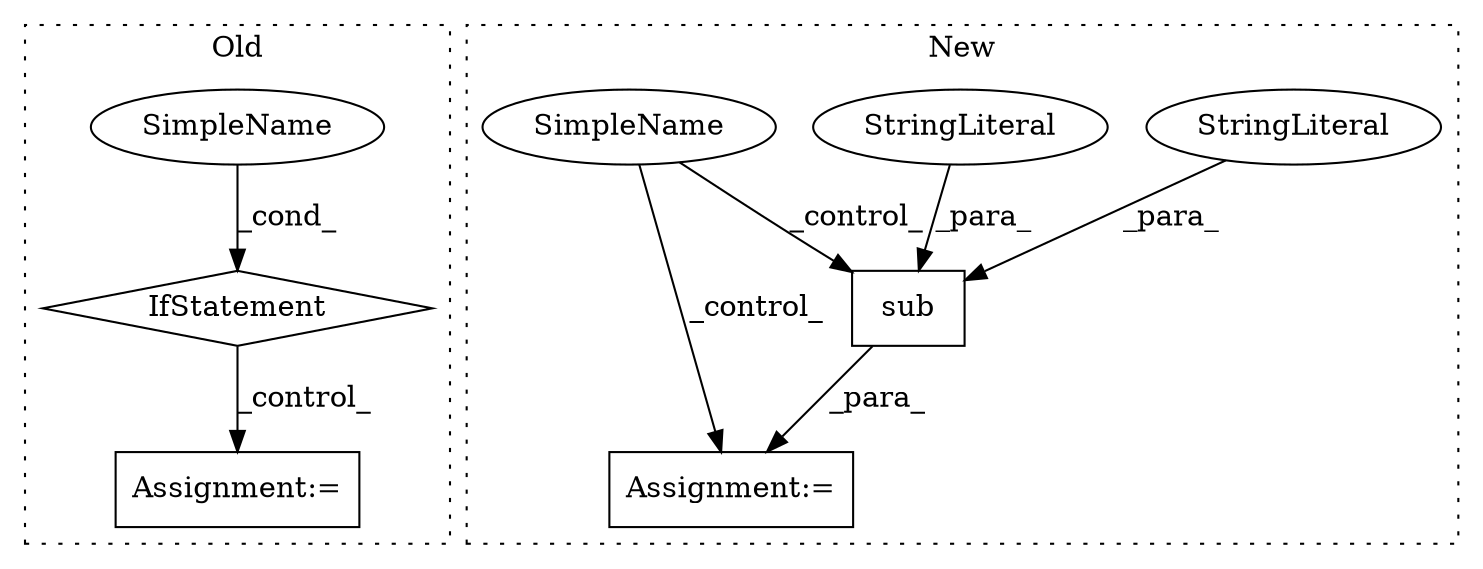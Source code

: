 digraph G {
subgraph cluster0 {
1 [label="IfStatement" a="25" s="656,738" l="4,2" shape="diamond"];
6 [label="Assignment:=" a="7" s="802" l="1" shape="box"];
7 [label="SimpleName" a="42" s="" l="" shape="ellipse"];
label = "Old";
style="dotted";
}
subgraph cluster1 {
2 [label="sub" a="32" s="1051,1086" l="4,1" shape="box"];
3 [label="StringLiteral" a="45" s="1078" l="2" shape="ellipse"];
4 [label="StringLiteral" a="45" s="1055" l="22" shape="ellipse"];
5 [label="Assignment:=" a="7" s="1102" l="1" shape="box"];
8 [label="SimpleName" a="42" s="" l="" shape="ellipse"];
label = "New";
style="dotted";
}
1 -> 6 [label="_control_"];
2 -> 5 [label="_para_"];
3 -> 2 [label="_para_"];
4 -> 2 [label="_para_"];
7 -> 1 [label="_cond_"];
8 -> 5 [label="_control_"];
8 -> 2 [label="_control_"];
}